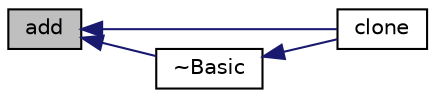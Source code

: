 digraph "add"
{
  bgcolor="transparent";
  edge [fontname="Helvetica",fontsize="10",labelfontname="Helvetica",labelfontsize="10"];
  node [fontname="Helvetica",fontsize="10",shape=record];
  rankdir="LR";
  Node36 [label="add",height=0.2,width=0.4,color="black", fillcolor="grey75", style="filled", fontcolor="black"];
  Node36 -> Node37 [dir="back",color="midnightblue",fontsize="10",style="solid",fontname="Helvetica"];
  Node37 [label="clone",height=0.2,width=0.4,color="black",URL="$a25337.html#ac381531cd6a0b2093de96a75f026a2a0",tooltip="Construct and return a clone. "];
  Node36 -> Node38 [dir="back",color="midnightblue",fontsize="10",style="solid",fontname="Helvetica"];
  Node38 [label="~Basic",height=0.2,width=0.4,color="black",URL="$a25337.html#a48bd20d75846c3952efc30dda1b4e0dc",tooltip="Destructor. "];
  Node38 -> Node37 [dir="back",color="midnightblue",fontsize="10",style="solid",fontname="Helvetica"];
}

